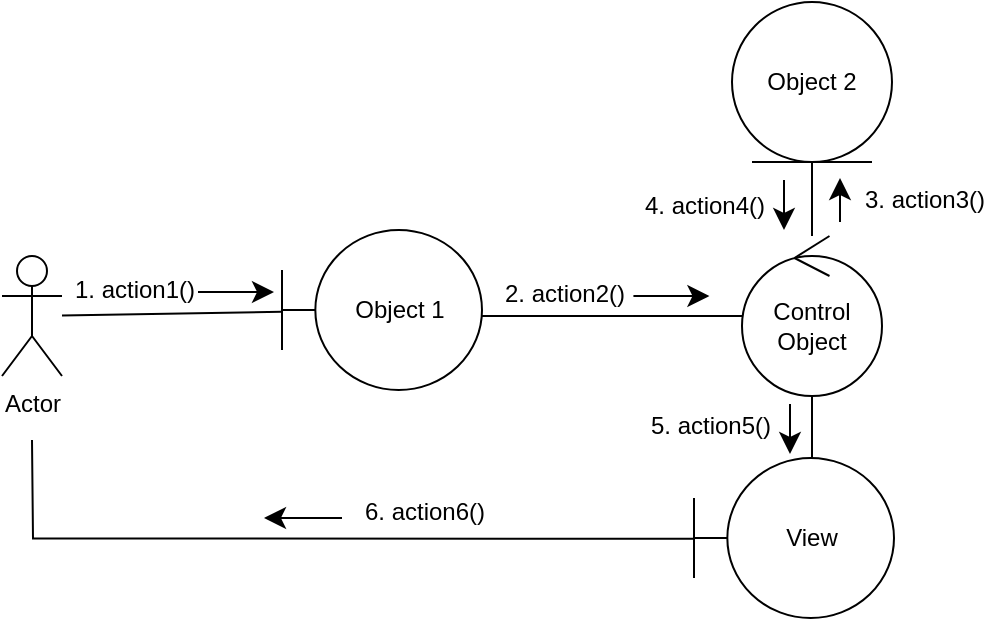 <mxfile version="25.0.3" pages="3">
  <diagram name="Страница — 1" id="urlthmgFC5Qjn0YKj6VF">
    <mxGraphModel dx="819" dy="1280" grid="0" gridSize="10" guides="1" tooltips="1" connect="1" arrows="1" fold="1" page="0" pageScale="1" pageWidth="827" pageHeight="1169" math="0" shadow="0">
      <root>
        <mxCell id="0" />
        <mxCell id="1" parent="0" />
        <mxCell id="dWhQhmx8C0EGQl12aNrB-7" style="edgeStyle=none;curved=1;rounded=0;orthogonalLoop=1;jettySize=auto;html=1;fontSize=12;startSize=8;endSize=8;endArrow=none;endFill=0;" edge="1" parent="1" source="dWhQhmx8C0EGQl12aNrB-1" target="dWhQhmx8C0EGQl12aNrB-6">
          <mxGeometry relative="1" as="geometry" />
        </mxCell>
        <mxCell id="dWhQhmx8C0EGQl12aNrB-14" value="1. action1()" style="edgeLabel;html=1;align=center;verticalAlign=middle;resizable=0;points=[];fontSize=12;" vertex="1" connectable="0" parent="dWhQhmx8C0EGQl12aNrB-7">
          <mxGeometry x="0.082" y="-2" relative="1" as="geometry">
            <mxPoint x="-24" y="-14" as="offset" />
          </mxGeometry>
        </mxCell>
        <mxCell id="dWhQhmx8C0EGQl12aNrB-1" value="Actor" style="shape=umlActor;verticalLabelPosition=bottom;verticalAlign=top;html=1;outlineConnect=0;" vertex="1" parent="1">
          <mxGeometry x="6" y="-589" width="30" height="60" as="geometry" />
        </mxCell>
        <mxCell id="dWhQhmx8C0EGQl12aNrB-10" style="edgeStyle=none;curved=1;rounded=0;orthogonalLoop=1;jettySize=auto;html=1;fontSize=12;startSize=8;endSize=8;endArrow=none;endFill=0;entryX=0.59;entryY=0.038;entryDx=0;entryDy=0;entryPerimeter=0;" edge="1" parent="1" source="dWhQhmx8C0EGQl12aNrB-2" target="dWhQhmx8C0EGQl12aNrB-9">
          <mxGeometry relative="1" as="geometry" />
        </mxCell>
        <mxCell id="dWhQhmx8C0EGQl12aNrB-12" style="edgeStyle=none;curved=1;rounded=0;orthogonalLoop=1;jettySize=auto;html=1;fontSize=12;startSize=8;endSize=8;endArrow=none;endFill=0;" edge="1" parent="1" source="dWhQhmx8C0EGQl12aNrB-2" target="dWhQhmx8C0EGQl12aNrB-3">
          <mxGeometry relative="1" as="geometry" />
        </mxCell>
        <mxCell id="dWhQhmx8C0EGQl12aNrB-18" value="3. action3()" style="edgeLabel;html=1;align=center;verticalAlign=middle;resizable=0;points=[];fontSize=12;" vertex="1" connectable="0" parent="dWhQhmx8C0EGQl12aNrB-12">
          <mxGeometry x="-0.251" y="-1" relative="1" as="geometry">
            <mxPoint x="55" y="-4" as="offset" />
          </mxGeometry>
        </mxCell>
        <mxCell id="dWhQhmx8C0EGQl12aNrB-2" value="Control Object" style="ellipse;shape=umlControl;whiteSpace=wrap;html=1;" vertex="1" parent="1">
          <mxGeometry x="376" y="-599" width="70" height="80" as="geometry" />
        </mxCell>
        <mxCell id="dWhQhmx8C0EGQl12aNrB-3" value="Object 2" style="ellipse;shape=umlEntity;whiteSpace=wrap;html=1;" vertex="1" parent="1">
          <mxGeometry x="371" y="-716" width="80" height="80" as="geometry" />
        </mxCell>
        <mxCell id="dWhQhmx8C0EGQl12aNrB-8" style="edgeStyle=none;curved=1;rounded=0;orthogonalLoop=1;jettySize=auto;html=1;fontSize=12;startSize=8;endSize=8;endArrow=none;endFill=0;" edge="1" parent="1" target="dWhQhmx8C0EGQl12aNrB-2">
          <mxGeometry relative="1" as="geometry">
            <mxPoint x="213" y="-559" as="sourcePoint" />
            <Array as="points">
              <mxPoint x="257" y="-559" />
            </Array>
          </mxGeometry>
        </mxCell>
        <mxCell id="dWhQhmx8C0EGQl12aNrB-15" value="2. action2()" style="edgeLabel;html=1;align=center;verticalAlign=middle;resizable=0;points=[];fontSize=12;" vertex="1" connectable="0" parent="dWhQhmx8C0EGQl12aNrB-8">
          <mxGeometry x="0.155" y="-2" relative="1" as="geometry">
            <mxPoint x="-20" y="-13" as="offset" />
          </mxGeometry>
        </mxCell>
        <mxCell id="dWhQhmx8C0EGQl12aNrB-6" value="Object 1" style="shape=umlBoundary;whiteSpace=wrap;html=1;" vertex="1" parent="1">
          <mxGeometry x="146" y="-602" width="100" height="80" as="geometry" />
        </mxCell>
        <mxCell id="dWhQhmx8C0EGQl12aNrB-11" style="edgeStyle=orthogonalEdgeStyle;rounded=0;orthogonalLoop=1;jettySize=auto;html=1;fontSize=12;startSize=8;endSize=8;endArrow=none;endFill=0;exitX=-0.001;exitY=0.504;exitDx=0;exitDy=0;exitPerimeter=0;" edge="1" parent="1" source="dWhQhmx8C0EGQl12aNrB-9">
          <mxGeometry relative="1" as="geometry">
            <mxPoint x="228" y="-451" as="sourcePoint" />
            <mxPoint x="21" y="-497" as="targetPoint" />
          </mxGeometry>
        </mxCell>
        <mxCell id="dWhQhmx8C0EGQl12aNrB-9" value="View" style="shape=umlBoundary;whiteSpace=wrap;html=1;" vertex="1" parent="1">
          <mxGeometry x="352" y="-488" width="100" height="80" as="geometry" />
        </mxCell>
        <mxCell id="dWhQhmx8C0EGQl12aNrB-16" value="" style="endArrow=classic;html=1;rounded=0;fontSize=12;startSize=8;endSize=8;curved=1;" edge="1" parent="1">
          <mxGeometry width="50" height="50" relative="1" as="geometry">
            <mxPoint x="321.71" y="-569" as="sourcePoint" />
            <mxPoint x="359.71" y="-569" as="targetPoint" />
          </mxGeometry>
        </mxCell>
        <mxCell id="dWhQhmx8C0EGQl12aNrB-17" value="" style="endArrow=classic;html=1;rounded=0;fontSize=12;startSize=8;endSize=8;curved=1;" edge="1" parent="1">
          <mxGeometry width="50" height="50" relative="1" as="geometry">
            <mxPoint x="104.0" y="-571" as="sourcePoint" />
            <mxPoint x="142.0" y="-571" as="targetPoint" />
          </mxGeometry>
        </mxCell>
        <mxCell id="dWhQhmx8C0EGQl12aNrB-19" value="" style="endArrow=classic;html=1;rounded=0;fontSize=12;startSize=8;endSize=8;curved=1;" edge="1" parent="1">
          <mxGeometry width="50" height="50" relative="1" as="geometry">
            <mxPoint x="425" y="-606" as="sourcePoint" />
            <mxPoint x="425" y="-628" as="targetPoint" />
          </mxGeometry>
        </mxCell>
        <mxCell id="dWhQhmx8C0EGQl12aNrB-20" value="4. action4()" style="edgeLabel;html=1;align=center;verticalAlign=middle;resizable=0;points=[];fontSize=12;" vertex="1" connectable="0" parent="1">
          <mxGeometry x="357" y="-614.004" as="geometry" />
        </mxCell>
        <mxCell id="dWhQhmx8C0EGQl12aNrB-21" value="" style="endArrow=classic;html=1;rounded=0;fontSize=12;startSize=8;endSize=8;curved=1;" edge="1" parent="1">
          <mxGeometry width="50" height="50" relative="1" as="geometry">
            <mxPoint x="397" y="-627" as="sourcePoint" />
            <mxPoint x="397" y="-602" as="targetPoint" />
          </mxGeometry>
        </mxCell>
        <mxCell id="dWhQhmx8C0EGQl12aNrB-25" value="5. action5()" style="edgeLabel;html=1;align=center;verticalAlign=middle;resizable=0;points=[];fontSize=12;" vertex="1" connectable="0" parent="1">
          <mxGeometry x="360" y="-502.004" as="geometry">
            <mxPoint y="-2" as="offset" />
          </mxGeometry>
        </mxCell>
        <mxCell id="dWhQhmx8C0EGQl12aNrB-26" value="" style="endArrow=classic;html=1;rounded=0;fontSize=12;startSize=8;endSize=8;curved=1;" edge="1" parent="1">
          <mxGeometry width="50" height="50" relative="1" as="geometry">
            <mxPoint x="400" y="-515" as="sourcePoint" />
            <mxPoint x="400" y="-490" as="targetPoint" />
          </mxGeometry>
        </mxCell>
        <mxCell id="dWhQhmx8C0EGQl12aNrB-27" value="6. action6()" style="edgeLabel;html=1;align=center;verticalAlign=middle;resizable=0;points=[];fontSize=12;" vertex="1" connectable="0" parent="1">
          <mxGeometry x="216.995" y="-460.996" as="geometry" />
        </mxCell>
        <mxCell id="dWhQhmx8C0EGQl12aNrB-28" value="" style="endArrow=classic;html=1;rounded=0;fontSize=12;startSize=8;endSize=8;curved=1;" edge="1" parent="1">
          <mxGeometry width="50" height="50" relative="1" as="geometry">
            <mxPoint x="176" y="-458" as="sourcePoint" />
            <mxPoint x="137" y="-458" as="targetPoint" />
          </mxGeometry>
        </mxCell>
      </root>
    </mxGraphModel>
  </diagram>
  <diagram id="rd600Kaa1ggnIjIpLhyX" name="Страница — 2">
    <mxGraphModel dx="872" dy="577" grid="0" gridSize="10" guides="1" tooltips="1" connect="1" arrows="1" fold="1" page="0" pageScale="1" pageWidth="827" pageHeight="1169" math="0" shadow="0">
      <root>
        <mxCell id="0" />
        <mxCell id="1" parent="0" />
        <mxCell id="zWRaxfsSWrP8_2YJy9HR-7" style="edgeStyle=none;curved=1;rounded=0;orthogonalLoop=1;jettySize=auto;html=1;exitX=1;exitY=0.5;exitDx=0;exitDy=0;fontSize=12;startSize=8;endSize=8;endArrow=block;endFill=0;dashed=1;" edge="1" parent="1" source="zWRaxfsSWrP8_2YJy9HR-1" target="zWRaxfsSWrP8_2YJy9HR-3">
          <mxGeometry relative="1" as="geometry" />
        </mxCell>
        <mxCell id="zWRaxfsSWrP8_2YJy9HR-1" value="Class A" style="rounded=0;whiteSpace=wrap;html=1;" vertex="1" parent="1">
          <mxGeometry x="-242" y="81" width="120" height="60" as="geometry" />
        </mxCell>
        <mxCell id="zWRaxfsSWrP8_2YJy9HR-6" style="edgeStyle=none;curved=1;rounded=0;orthogonalLoop=1;jettySize=auto;html=1;fontSize=12;startSize=8;endSize=8;endArrow=block;endFill=0;dashed=1;" edge="1" parent="1" source="zWRaxfsSWrP8_2YJy9HR-2" target="zWRaxfsSWrP8_2YJy9HR-4">
          <mxGeometry relative="1" as="geometry" />
        </mxCell>
        <mxCell id="zWRaxfsSWrP8_2YJy9HR-8" style="edgeStyle=none;curved=1;rounded=0;orthogonalLoop=1;jettySize=auto;html=1;exitX=0.5;exitY=0;exitDx=0;exitDy=0;fontSize=12;startSize=8;endSize=8;endArrow=block;endFill=0;" edge="1" parent="1" source="zWRaxfsSWrP8_2YJy9HR-2" target="zWRaxfsSWrP8_2YJy9HR-1">
          <mxGeometry relative="1" as="geometry" />
        </mxCell>
        <mxCell id="zWRaxfsSWrP8_2YJy9HR-2" value="Class B" style="rounded=0;whiteSpace=wrap;html=1;" vertex="1" parent="1">
          <mxGeometry x="-242" y="171" width="120" height="60" as="geometry" />
        </mxCell>
        <mxCell id="zWRaxfsSWrP8_2YJy9HR-3" value="«interface»&lt;div&gt;IA&lt;/div&gt;" style="rounded=0;whiteSpace=wrap;html=1;" vertex="1" parent="1">
          <mxGeometry x="-66" y="81" width="120" height="60" as="geometry" />
        </mxCell>
        <mxCell id="zWRaxfsSWrP8_2YJy9HR-5" style="edgeStyle=none;curved=1;rounded=0;orthogonalLoop=1;jettySize=auto;html=1;fontSize=12;startSize=8;endSize=8;endArrow=block;endFill=0;" edge="1" parent="1" source="zWRaxfsSWrP8_2YJy9HR-4" target="zWRaxfsSWrP8_2YJy9HR-3">
          <mxGeometry relative="1" as="geometry" />
        </mxCell>
        <mxCell id="zWRaxfsSWrP8_2YJy9HR-4" value="«interface»&lt;div&gt;IB&lt;/div&gt;" style="rounded=0;whiteSpace=wrap;html=1;" vertex="1" parent="1">
          <mxGeometry x="-66" y="171" width="120" height="60" as="geometry" />
        </mxCell>
        <mxCell id="zWRaxfsSWrP8_2YJy9HR-10" style="edgeStyle=none;curved=1;rounded=0;orthogonalLoop=1;jettySize=auto;html=1;entryX=1;entryY=0.5;entryDx=0;entryDy=0;fontSize=12;startSize=8;endSize=8;dashed=1;endArrow=open;endFill=0;" edge="1" parent="1" source="zWRaxfsSWrP8_2YJy9HR-9" target="zWRaxfsSWrP8_2YJy9HR-3">
          <mxGeometry relative="1" as="geometry" />
        </mxCell>
        <mxCell id="zWRaxfsSWrP8_2YJy9HR-11" style="edgeStyle=none;curved=1;rounded=0;orthogonalLoop=1;jettySize=auto;html=1;entryX=1;entryY=0.5;entryDx=0;entryDy=0;fontSize=12;startSize=8;endSize=8;dashed=1;endArrow=open;endFill=0;" edge="1" parent="1" source="zWRaxfsSWrP8_2YJy9HR-9" target="zWRaxfsSWrP8_2YJy9HR-4">
          <mxGeometry relative="1" as="geometry" />
        </mxCell>
        <mxCell id="zWRaxfsSWrP8_2YJy9HR-9" value="Manager" style="rounded=0;whiteSpace=wrap;html=1;" vertex="1" parent="1">
          <mxGeometry x="114" y="128" width="120" height="60" as="geometry" />
        </mxCell>
      </root>
    </mxGraphModel>
  </diagram>
  <diagram id="myGT5FZhk6h5V7BNqzJh" name="Страница — 3">
    <mxGraphModel dx="270" dy="729" grid="0" gridSize="10" guides="1" tooltips="1" connect="1" arrows="1" fold="1" page="0" pageScale="1" pageWidth="827" pageHeight="1169" math="0" shadow="0">
      <root>
        <mxCell id="0" />
        <mxCell id="1" parent="0" />
        <mxCell id="4R60Ihaz9m21RuuxlWrZ-1" value="«artifact»&lt;div&gt;Client.exe&lt;/div&gt;" style="rounded=0;whiteSpace=wrap;html=1;" vertex="1" parent="1">
          <mxGeometry x="25" y="99" width="120" height="62" as="geometry" />
        </mxCell>
        <mxCell id="4R60Ihaz9m21RuuxlWrZ-3" value="«device»&lt;div&gt;Workstation&lt;/div&gt;" style="verticalAlign=top;align=center;spacingTop=8;spacingLeft=2;spacingRight=12;shape=cube;size=10;direction=south;fontStyle=4;html=1;whiteSpace=wrap;" vertex="1" parent="1">
          <mxGeometry x="1" y="-65" width="180" height="120" as="geometry" />
        </mxCell>
        <mxCell id="4R60Ihaz9m21RuuxlWrZ-4" value="«executionEnvironment»&lt;div&gt;Enviroment&lt;/div&gt;" style="verticalAlign=top;align=center;spacingTop=8;spacingLeft=2;spacingRight=12;shape=cube;size=10;direction=south;fontStyle=4;html=1;whiteSpace=wrap;" vertex="1" parent="1">
          <mxGeometry x="7" y="-17" width="160" height="63" as="geometry" />
        </mxCell>
        <mxCell id="4R60Ihaz9m21RuuxlWrZ-5" style="edgeStyle=none;curved=1;rounded=0;orthogonalLoop=1;jettySize=auto;html=1;entryX=0;entryY=0;entryDx=120;entryDy=95;entryPerimeter=0;fontSize=12;startSize=8;endSize=8;dashed=1;endArrow=openThin;endFill=0;" edge="1" parent="1" source="4R60Ihaz9m21RuuxlWrZ-1" target="4R60Ihaz9m21RuuxlWrZ-3">
          <mxGeometry relative="1" as="geometry" />
        </mxCell>
        <mxCell id="4R60Ihaz9m21RuuxlWrZ-7" value="«deploy»" style="edgeLabel;html=1;align=center;verticalAlign=middle;resizable=0;points=[];fontSize=12;" vertex="1" connectable="0" parent="4R60Ihaz9m21RuuxlWrZ-5">
          <mxGeometry x="0.362" relative="1" as="geometry">
            <mxPoint as="offset" />
          </mxGeometry>
        </mxCell>
      </root>
    </mxGraphModel>
  </diagram>
</mxfile>
